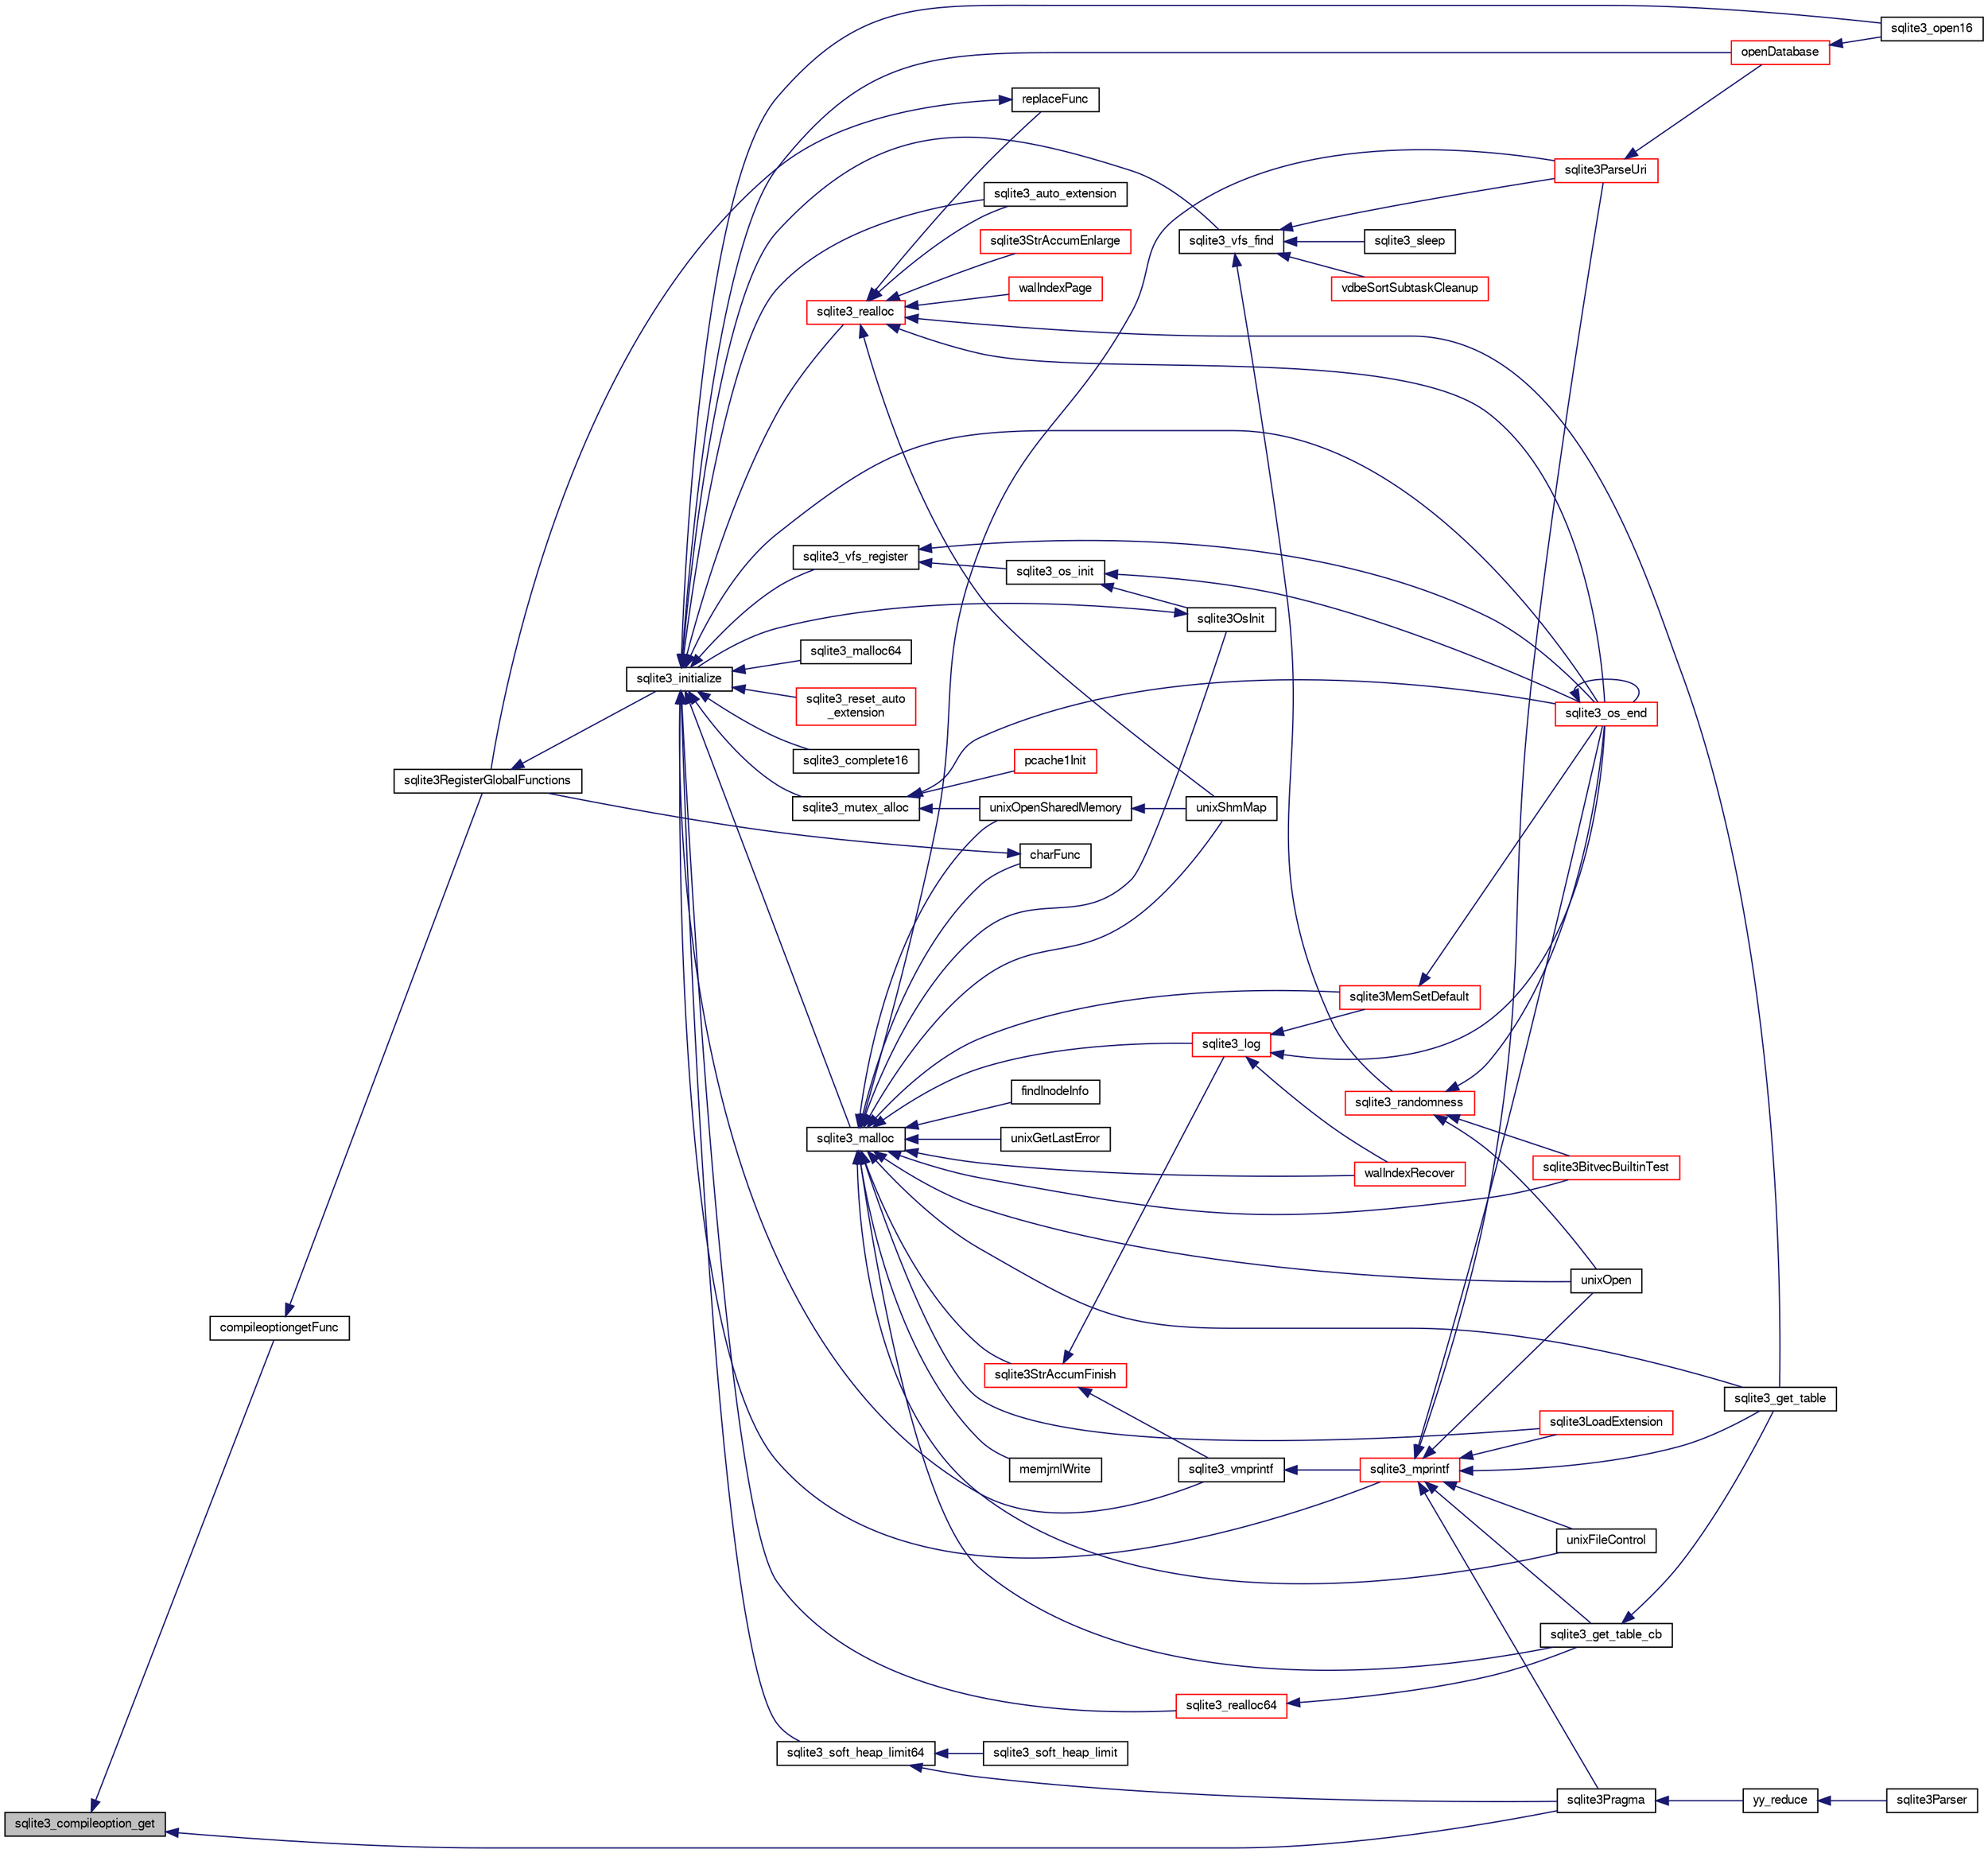 digraph "sqlite3_compileoption_get"
{
  edge [fontname="FreeSans",fontsize="10",labelfontname="FreeSans",labelfontsize="10"];
  node [fontname="FreeSans",fontsize="10",shape=record];
  rankdir="LR";
  Node21214 [label="sqlite3_compileoption_get",height=0.2,width=0.4,color="black", fillcolor="grey75", style="filled", fontcolor="black"];
  Node21214 -> Node21215 [dir="back",color="midnightblue",fontsize="10",style="solid",fontname="FreeSans"];
  Node21215 [label="compileoptiongetFunc",height=0.2,width=0.4,color="black", fillcolor="white", style="filled",URL="$sqlite3_8c.html#a9221f1bc427c499f548f1e50ad1033b0"];
  Node21215 -> Node21216 [dir="back",color="midnightblue",fontsize="10",style="solid",fontname="FreeSans"];
  Node21216 [label="sqlite3RegisterGlobalFunctions",height=0.2,width=0.4,color="black", fillcolor="white", style="filled",URL="$sqlite3_8c.html#a9f75bd111010f29e1b8d74344473c4ec"];
  Node21216 -> Node21217 [dir="back",color="midnightblue",fontsize="10",style="solid",fontname="FreeSans"];
  Node21217 [label="sqlite3_initialize",height=0.2,width=0.4,color="black", fillcolor="white", style="filled",URL="$sqlite3_8h.html#ab0c0ee2d5d4cf8b28e9572296a8861df"];
  Node21217 -> Node21218 [dir="back",color="midnightblue",fontsize="10",style="solid",fontname="FreeSans"];
  Node21218 [label="sqlite3_vfs_find",height=0.2,width=0.4,color="black", fillcolor="white", style="filled",URL="$sqlite3_8h.html#ac201a26de3dfa1d6deb8069eb8d95627"];
  Node21218 -> Node21219 [dir="back",color="midnightblue",fontsize="10",style="solid",fontname="FreeSans"];
  Node21219 [label="sqlite3_randomness",height=0.2,width=0.4,color="red", fillcolor="white", style="filled",URL="$sqlite3_8h.html#aa452ad88657d4606e137b09c4e9315c7"];
  Node21219 -> Node21223 [dir="back",color="midnightblue",fontsize="10",style="solid",fontname="FreeSans"];
  Node21223 [label="unixOpen",height=0.2,width=0.4,color="black", fillcolor="white", style="filled",URL="$sqlite3_8c.html#a8ed5efc47b6e14f7805cd1bb9b215775"];
  Node21219 -> Node21224 [dir="back",color="midnightblue",fontsize="10",style="solid",fontname="FreeSans"];
  Node21224 [label="sqlite3_os_end",height=0.2,width=0.4,color="red", fillcolor="white", style="filled",URL="$sqlite3_8h.html#a2288c95881ecca13d994e42b6a958906"];
  Node21224 -> Node21224 [dir="back",color="midnightblue",fontsize="10",style="solid",fontname="FreeSans"];
  Node21219 -> Node21226 [dir="back",color="midnightblue",fontsize="10",style="solid",fontname="FreeSans"];
  Node21226 [label="sqlite3BitvecBuiltinTest",height=0.2,width=0.4,color="red", fillcolor="white", style="filled",URL="$sqlite3_8c.html#a9b4e3e921ce1ede6f10a9106c034ff9b"];
  Node21218 -> Node21622 [dir="back",color="midnightblue",fontsize="10",style="solid",fontname="FreeSans"];
  Node21622 [label="vdbeSortSubtaskCleanup",height=0.2,width=0.4,color="red", fillcolor="white", style="filled",URL="$sqlite3_8c.html#abc8ce4c3ef58cc10f5b27642aab32b30"];
  Node21218 -> Node21625 [dir="back",color="midnightblue",fontsize="10",style="solid",fontname="FreeSans"];
  Node21625 [label="sqlite3ParseUri",height=0.2,width=0.4,color="red", fillcolor="white", style="filled",URL="$sqlite3_8c.html#aaa912f29a67460d8b2186c97056e8767"];
  Node21625 -> Node21468 [dir="back",color="midnightblue",fontsize="10",style="solid",fontname="FreeSans"];
  Node21468 [label="openDatabase",height=0.2,width=0.4,color="red", fillcolor="white", style="filled",URL="$sqlite3_8c.html#a6a9c3bc3a64234e863413f41db473758"];
  Node21468 -> Node21471 [dir="back",color="midnightblue",fontsize="10",style="solid",fontname="FreeSans"];
  Node21471 [label="sqlite3_open16",height=0.2,width=0.4,color="black", fillcolor="white", style="filled",URL="$sqlite3_8h.html#adbc401bb96713f32e553db32f6f3ca33"];
  Node21218 -> Node21626 [dir="back",color="midnightblue",fontsize="10",style="solid",fontname="FreeSans"];
  Node21626 [label="sqlite3_sleep",height=0.2,width=0.4,color="black", fillcolor="white", style="filled",URL="$sqlite3_8h.html#ad0c133ddbbecb6433f3c6ebef8966efa"];
  Node21217 -> Node21627 [dir="back",color="midnightblue",fontsize="10",style="solid",fontname="FreeSans"];
  Node21627 [label="sqlite3_vfs_register",height=0.2,width=0.4,color="black", fillcolor="white", style="filled",URL="$sqlite3_8h.html#a7184b289ccd4c4c7200589137d88c4ae"];
  Node21627 -> Node21628 [dir="back",color="midnightblue",fontsize="10",style="solid",fontname="FreeSans"];
  Node21628 [label="sqlite3_os_init",height=0.2,width=0.4,color="black", fillcolor="white", style="filled",URL="$sqlite3_8h.html#acebc2290d00a32d3afe2361f2979038b"];
  Node21628 -> Node21629 [dir="back",color="midnightblue",fontsize="10",style="solid",fontname="FreeSans"];
  Node21629 [label="sqlite3OsInit",height=0.2,width=0.4,color="black", fillcolor="white", style="filled",URL="$sqlite3_8c.html#afeaa886fe1ca086a30fd278b1d069762"];
  Node21629 -> Node21217 [dir="back",color="midnightblue",fontsize="10",style="solid",fontname="FreeSans"];
  Node21628 -> Node21224 [dir="back",color="midnightblue",fontsize="10",style="solid",fontname="FreeSans"];
  Node21627 -> Node21224 [dir="back",color="midnightblue",fontsize="10",style="solid",fontname="FreeSans"];
  Node21217 -> Node21630 [dir="back",color="midnightblue",fontsize="10",style="solid",fontname="FreeSans"];
  Node21630 [label="sqlite3_mutex_alloc",height=0.2,width=0.4,color="black", fillcolor="white", style="filled",URL="$sqlite3_8h.html#aa3f89418cd18e99596435c958b29b650"];
  Node21630 -> Node21631 [dir="back",color="midnightblue",fontsize="10",style="solid",fontname="FreeSans"];
  Node21631 [label="unixOpenSharedMemory",height=0.2,width=0.4,color="black", fillcolor="white", style="filled",URL="$sqlite3_8c.html#a30775afa2e08ca6ddc7853326afed7c7"];
  Node21631 -> Node21632 [dir="back",color="midnightblue",fontsize="10",style="solid",fontname="FreeSans"];
  Node21632 [label="unixShmMap",height=0.2,width=0.4,color="black", fillcolor="white", style="filled",URL="$sqlite3_8c.html#aeaa77f0ab08a4f4ee5f86e8c9727e974"];
  Node21630 -> Node21224 [dir="back",color="midnightblue",fontsize="10",style="solid",fontname="FreeSans"];
  Node21630 -> Node21633 [dir="back",color="midnightblue",fontsize="10",style="solid",fontname="FreeSans"];
  Node21633 [label="pcache1Init",height=0.2,width=0.4,color="red", fillcolor="white", style="filled",URL="$sqlite3_8c.html#a05e9c1daf3dd812db1d769b69b20e069"];
  Node21217 -> Node21703 [dir="back",color="midnightblue",fontsize="10",style="solid",fontname="FreeSans"];
  Node21703 [label="sqlite3_soft_heap_limit64",height=0.2,width=0.4,color="black", fillcolor="white", style="filled",URL="$sqlite3_8h.html#ab37b3a4d1652e3acb2c43d1252e6b852"];
  Node21703 -> Node21704 [dir="back",color="midnightblue",fontsize="10",style="solid",fontname="FreeSans"];
  Node21704 [label="sqlite3_soft_heap_limit",height=0.2,width=0.4,color="black", fillcolor="white", style="filled",URL="$sqlite3_8h.html#a18c3472581de3072201723e798524fdc"];
  Node21703 -> Node21311 [dir="back",color="midnightblue",fontsize="10",style="solid",fontname="FreeSans"];
  Node21311 [label="sqlite3Pragma",height=0.2,width=0.4,color="black", fillcolor="white", style="filled",URL="$sqlite3_8c.html#a111391370f58f8e6a6eca51fd34d62ed"];
  Node21311 -> Node21263 [dir="back",color="midnightblue",fontsize="10",style="solid",fontname="FreeSans"];
  Node21263 [label="yy_reduce",height=0.2,width=0.4,color="black", fillcolor="white", style="filled",URL="$sqlite3_8c.html#a7c419a9b25711c666a9a2449ef377f14"];
  Node21263 -> Node21264 [dir="back",color="midnightblue",fontsize="10",style="solid",fontname="FreeSans"];
  Node21264 [label="sqlite3Parser",height=0.2,width=0.4,color="black", fillcolor="white", style="filled",URL="$sqlite3_8c.html#a0327d71a5fabe0b6a343d78a2602e72a"];
  Node21217 -> Node21705 [dir="back",color="midnightblue",fontsize="10",style="solid",fontname="FreeSans"];
  Node21705 [label="sqlite3_malloc",height=0.2,width=0.4,color="black", fillcolor="white", style="filled",URL="$sqlite3_8h.html#a510e31845345737f17d86ce0b2328356"];
  Node21705 -> Node21629 [dir="back",color="midnightblue",fontsize="10",style="solid",fontname="FreeSans"];
  Node21705 -> Node21701 [dir="back",color="midnightblue",fontsize="10",style="solid",fontname="FreeSans"];
  Node21701 [label="sqlite3MemSetDefault",height=0.2,width=0.4,color="red", fillcolor="white", style="filled",URL="$sqlite3_8c.html#a162fbfd727e92c5f8f72625b5ff62549"];
  Node21701 -> Node21224 [dir="back",color="midnightblue",fontsize="10",style="solid",fontname="FreeSans"];
  Node21705 -> Node21706 [dir="back",color="midnightblue",fontsize="10",style="solid",fontname="FreeSans"];
  Node21706 [label="sqlite3StrAccumFinish",height=0.2,width=0.4,color="red", fillcolor="white", style="filled",URL="$sqlite3_8c.html#adb7f26b10ac1b847db6f000ef4c2e2ba"];
  Node21706 -> Node21780 [dir="back",color="midnightblue",fontsize="10",style="solid",fontname="FreeSans"];
  Node21780 [label="sqlite3_vmprintf",height=0.2,width=0.4,color="black", fillcolor="white", style="filled",URL="$sqlite3_8h.html#ac240de67ddf003828f16a6d9dd3fa3ca"];
  Node21780 -> Node21781 [dir="back",color="midnightblue",fontsize="10",style="solid",fontname="FreeSans"];
  Node21781 [label="sqlite3_mprintf",height=0.2,width=0.4,color="red", fillcolor="white", style="filled",URL="$sqlite3_8h.html#a9533933e57f7ccbb48c32041ce3a8862"];
  Node21781 -> Node21222 [dir="back",color="midnightblue",fontsize="10",style="solid",fontname="FreeSans"];
  Node21222 [label="unixFileControl",height=0.2,width=0.4,color="black", fillcolor="white", style="filled",URL="$sqlite3_8c.html#ad71f213fa385cc58f307cefd953c03ae"];
  Node21781 -> Node21223 [dir="back",color="midnightblue",fontsize="10",style="solid",fontname="FreeSans"];
  Node21781 -> Node21224 [dir="back",color="midnightblue",fontsize="10",style="solid",fontname="FreeSans"];
  Node21781 -> Node21784 [dir="back",color="midnightblue",fontsize="10",style="solid",fontname="FreeSans"];
  Node21784 [label="sqlite3LoadExtension",height=0.2,width=0.4,color="red", fillcolor="white", style="filled",URL="$sqlite3_8c.html#a3b46232455de4779a67c63b2c9004245"];
  Node21781 -> Node21311 [dir="back",color="midnightblue",fontsize="10",style="solid",fontname="FreeSans"];
  Node21781 -> Node21787 [dir="back",color="midnightblue",fontsize="10",style="solid",fontname="FreeSans"];
  Node21787 [label="sqlite3_get_table_cb",height=0.2,width=0.4,color="black", fillcolor="white", style="filled",URL="$sqlite3_8c.html#a1dbaba1b543953c0dade97357c5866b1"];
  Node21787 -> Node21427 [dir="back",color="midnightblue",fontsize="10",style="solid",fontname="FreeSans"];
  Node21427 [label="sqlite3_get_table",height=0.2,width=0.4,color="black", fillcolor="white", style="filled",URL="$sqlite3_8h.html#a5effeac4e12df57beaa35c5be1f61579"];
  Node21781 -> Node21427 [dir="back",color="midnightblue",fontsize="10",style="solid",fontname="FreeSans"];
  Node21781 -> Node21625 [dir="back",color="midnightblue",fontsize="10",style="solid",fontname="FreeSans"];
  Node21706 -> Node21891 [dir="back",color="midnightblue",fontsize="10",style="solid",fontname="FreeSans"];
  Node21891 [label="sqlite3_log",height=0.2,width=0.4,color="red", fillcolor="white", style="filled",URL="$sqlite3_8h.html#a298c9699bf9c143662c6b1fec4b2dc3b"];
  Node21891 -> Node21701 [dir="back",color="midnightblue",fontsize="10",style="solid",fontname="FreeSans"];
  Node21891 -> Node21224 [dir="back",color="midnightblue",fontsize="10",style="solid",fontname="FreeSans"];
  Node21891 -> Node21819 [dir="back",color="midnightblue",fontsize="10",style="solid",fontname="FreeSans"];
  Node21819 [label="walIndexRecover",height=0.2,width=0.4,color="red", fillcolor="white", style="filled",URL="$sqlite3_8c.html#ab4ee99f3710323acbeb6c495dd18d205"];
  Node21705 -> Node21891 [dir="back",color="midnightblue",fontsize="10",style="solid",fontname="FreeSans"];
  Node21705 -> Node21970 [dir="back",color="midnightblue",fontsize="10",style="solid",fontname="FreeSans"];
  Node21970 [label="findInodeInfo",height=0.2,width=0.4,color="black", fillcolor="white", style="filled",URL="$sqlite3_8c.html#ac92c39062e69a79c4a62dfd55242c782"];
  Node21705 -> Node21222 [dir="back",color="midnightblue",fontsize="10",style="solid",fontname="FreeSans"];
  Node21705 -> Node21631 [dir="back",color="midnightblue",fontsize="10",style="solid",fontname="FreeSans"];
  Node21705 -> Node21632 [dir="back",color="midnightblue",fontsize="10",style="solid",fontname="FreeSans"];
  Node21705 -> Node21223 [dir="back",color="midnightblue",fontsize="10",style="solid",fontname="FreeSans"];
  Node21705 -> Node21802 [dir="back",color="midnightblue",fontsize="10",style="solid",fontname="FreeSans"];
  Node21802 [label="unixGetLastError",height=0.2,width=0.4,color="black", fillcolor="white", style="filled",URL="$sqlite3_8c.html#aed1e42f49d74b419c3c85b559dd61240"];
  Node21705 -> Node21226 [dir="back",color="midnightblue",fontsize="10",style="solid",fontname="FreeSans"];
  Node21705 -> Node21819 [dir="back",color="midnightblue",fontsize="10",style="solid",fontname="FreeSans"];
  Node21705 -> Node21971 [dir="back",color="midnightblue",fontsize="10",style="solid",fontname="FreeSans"];
  Node21971 [label="memjrnlWrite",height=0.2,width=0.4,color="black", fillcolor="white", style="filled",URL="$sqlite3_8c.html#af8bd7d5d7eafce5542f8de300a120c47"];
  Node21705 -> Node21972 [dir="back",color="midnightblue",fontsize="10",style="solid",fontname="FreeSans"];
  Node21972 [label="charFunc",height=0.2,width=0.4,color="black", fillcolor="white", style="filled",URL="$sqlite3_8c.html#ab9b72ce47fcea3c3b92e816435a0fd91"];
  Node21972 -> Node21216 [dir="back",color="midnightblue",fontsize="10",style="solid",fontname="FreeSans"];
  Node21705 -> Node21784 [dir="back",color="midnightblue",fontsize="10",style="solid",fontname="FreeSans"];
  Node21705 -> Node21787 [dir="back",color="midnightblue",fontsize="10",style="solid",fontname="FreeSans"];
  Node21705 -> Node21427 [dir="back",color="midnightblue",fontsize="10",style="solid",fontname="FreeSans"];
  Node21705 -> Node21625 [dir="back",color="midnightblue",fontsize="10",style="solid",fontname="FreeSans"];
  Node21217 -> Node21973 [dir="back",color="midnightblue",fontsize="10",style="solid",fontname="FreeSans"];
  Node21973 [label="sqlite3_malloc64",height=0.2,width=0.4,color="black", fillcolor="white", style="filled",URL="$sqlite3_8h.html#a12b7ee85e539ea28c130c5c75b96a82a"];
  Node21217 -> Node21974 [dir="back",color="midnightblue",fontsize="10",style="solid",fontname="FreeSans"];
  Node21974 [label="sqlite3_realloc",height=0.2,width=0.4,color="red", fillcolor="white", style="filled",URL="$sqlite3_8h.html#a627f0eeface58024ef47403d8cc76b35"];
  Node21974 -> Node21975 [dir="back",color="midnightblue",fontsize="10",style="solid",fontname="FreeSans"];
  Node21975 [label="sqlite3StrAccumEnlarge",height=0.2,width=0.4,color="red", fillcolor="white", style="filled",URL="$sqlite3_8c.html#a38976500a97c69d65086eeccca82dd96"];
  Node21974 -> Node21632 [dir="back",color="midnightblue",fontsize="10",style="solid",fontname="FreeSans"];
  Node21974 -> Node21224 [dir="back",color="midnightblue",fontsize="10",style="solid",fontname="FreeSans"];
  Node21974 -> Node21981 [dir="back",color="midnightblue",fontsize="10",style="solid",fontname="FreeSans"];
  Node21981 [label="walIndexPage",height=0.2,width=0.4,color="red", fillcolor="white", style="filled",URL="$sqlite3_8c.html#affd3251fd1aa1218170d421177256e24"];
  Node21974 -> Node21844 [dir="back",color="midnightblue",fontsize="10",style="solid",fontname="FreeSans"];
  Node21844 [label="replaceFunc",height=0.2,width=0.4,color="black", fillcolor="white", style="filled",URL="$sqlite3_8c.html#a752b98a7c55d204c397a4902b49b1ce4"];
  Node21844 -> Node21216 [dir="back",color="midnightblue",fontsize="10",style="solid",fontname="FreeSans"];
  Node21974 -> Node21990 [dir="back",color="midnightblue",fontsize="10",style="solid",fontname="FreeSans"];
  Node21990 [label="sqlite3_auto_extension",height=0.2,width=0.4,color="black", fillcolor="white", style="filled",URL="$sqlite3_8h.html#a85a95b45e94f6bcd52aa39b6acdb36d7"];
  Node21974 -> Node21427 [dir="back",color="midnightblue",fontsize="10",style="solid",fontname="FreeSans"];
  Node21217 -> Node21992 [dir="back",color="midnightblue",fontsize="10",style="solid",fontname="FreeSans"];
  Node21992 [label="sqlite3_realloc64",height=0.2,width=0.4,color="red", fillcolor="white", style="filled",URL="$sqlite3_8h.html#afe88c85e9f864a3fd92941cad197245d"];
  Node21992 -> Node21787 [dir="back",color="midnightblue",fontsize="10",style="solid",fontname="FreeSans"];
  Node21217 -> Node21780 [dir="back",color="midnightblue",fontsize="10",style="solid",fontname="FreeSans"];
  Node21217 -> Node21781 [dir="back",color="midnightblue",fontsize="10",style="solid",fontname="FreeSans"];
  Node21217 -> Node21224 [dir="back",color="midnightblue",fontsize="10",style="solid",fontname="FreeSans"];
  Node21217 -> Node21990 [dir="back",color="midnightblue",fontsize="10",style="solid",fontname="FreeSans"];
  Node21217 -> Node22091 [dir="back",color="midnightblue",fontsize="10",style="solid",fontname="FreeSans"];
  Node22091 [label="sqlite3_reset_auto\l_extension",height=0.2,width=0.4,color="red", fillcolor="white", style="filled",URL="$sqlite3_8h.html#ac33f4064ae6690cada7bdc89e8153ffc"];
  Node21217 -> Node21957 [dir="back",color="midnightblue",fontsize="10",style="solid",fontname="FreeSans"];
  Node21957 [label="sqlite3_complete16",height=0.2,width=0.4,color="black", fillcolor="white", style="filled",URL="$sqlite3_8h.html#a3260341c2ef82787acca48414a1d03a1"];
  Node21217 -> Node21468 [dir="back",color="midnightblue",fontsize="10",style="solid",fontname="FreeSans"];
  Node21217 -> Node21471 [dir="back",color="midnightblue",fontsize="10",style="solid",fontname="FreeSans"];
  Node21214 -> Node21311 [dir="back",color="midnightblue",fontsize="10",style="solid",fontname="FreeSans"];
}
